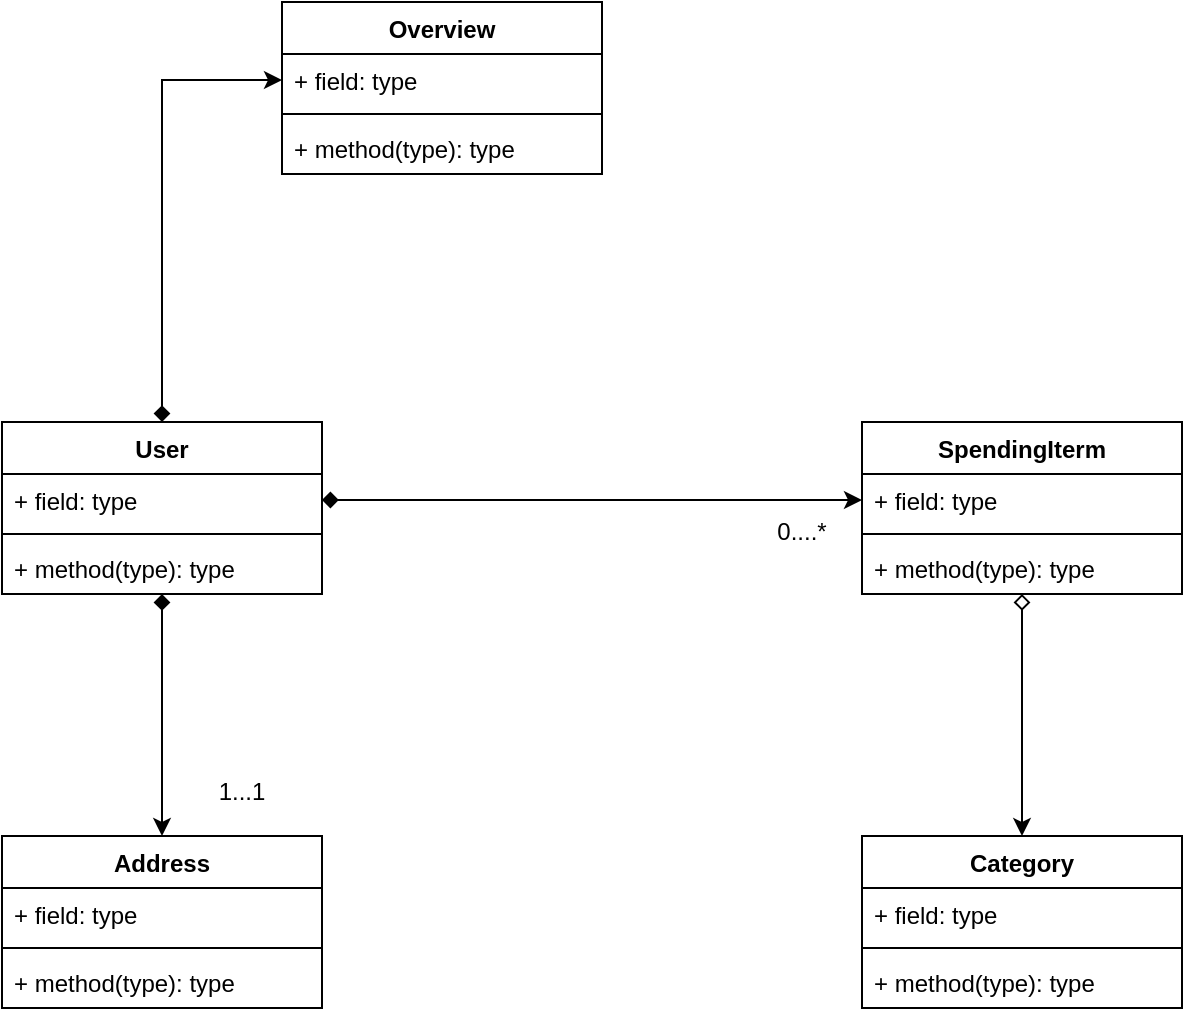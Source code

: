 <mxfile version="21.6.6" type="device" pages="2">
  <diagram id="qDs4zsgHsnW7HbFaQxwj" name="spendWhereV2 Class Diagram">
    <mxGraphModel dx="1434" dy="758" grid="1" gridSize="10" guides="1" tooltips="1" connect="1" arrows="1" fold="1" page="1" pageScale="1" pageWidth="850" pageHeight="1100" math="0" shadow="0">
      <root>
        <mxCell id="0" />
        <mxCell id="1" parent="0" />
        <mxCell id="nMCcHLCuzdzfKpNBrMgA-15" style="edgeStyle=orthogonalEdgeStyle;rounded=0;orthogonalLoop=1;jettySize=auto;html=1;entryX=0;entryY=0.5;entryDx=0;entryDy=0;startArrow=diamond;startFill=1;" edge="1" parent="1" source="01GERiBBcl2VuDs_CRFM-1" target="nMCcHLCuzdzfKpNBrMgA-12">
          <mxGeometry relative="1" as="geometry" />
        </mxCell>
        <mxCell id="01GERiBBcl2VuDs_CRFM-1" value="User" style="swimlane;fontStyle=1;align=center;verticalAlign=top;childLayout=stackLayout;horizontal=1;startSize=26;horizontalStack=0;resizeParent=1;resizeParentMax=0;resizeLast=0;collapsible=1;marginBottom=0;" parent="1" vertex="1">
          <mxGeometry x="80" y="300" width="160" height="86" as="geometry">
            <mxRectangle x="80" y="300" width="70" height="30" as="alternateBounds" />
          </mxGeometry>
        </mxCell>
        <mxCell id="01GERiBBcl2VuDs_CRFM-2" value="+ field: type" style="text;strokeColor=none;fillColor=none;align=left;verticalAlign=top;spacingLeft=4;spacingRight=4;overflow=hidden;rotatable=0;points=[[0,0.5],[1,0.5]];portConstraint=eastwest;" parent="01GERiBBcl2VuDs_CRFM-1" vertex="1">
          <mxGeometry y="26" width="160" height="26" as="geometry" />
        </mxCell>
        <mxCell id="01GERiBBcl2VuDs_CRFM-3" value="" style="line;strokeWidth=1;fillColor=none;align=left;verticalAlign=middle;spacingTop=-1;spacingLeft=3;spacingRight=3;rotatable=0;labelPosition=right;points=[];portConstraint=eastwest;strokeColor=inherit;" parent="01GERiBBcl2VuDs_CRFM-1" vertex="1">
          <mxGeometry y="52" width="160" height="8" as="geometry" />
        </mxCell>
        <mxCell id="01GERiBBcl2VuDs_CRFM-4" value="+ method(type): type" style="text;strokeColor=none;fillColor=none;align=left;verticalAlign=top;spacingLeft=4;spacingRight=4;overflow=hidden;rotatable=0;points=[[0,0.5],[1,0.5]];portConstraint=eastwest;" parent="01GERiBBcl2VuDs_CRFM-1" vertex="1">
          <mxGeometry y="60" width="160" height="26" as="geometry" />
        </mxCell>
        <mxCell id="ootzpRhRLvkWmLbnQWPY-32" style="edgeStyle=orthogonalEdgeStyle;rounded=0;orthogonalLoop=1;jettySize=auto;html=1;entryX=0.5;entryY=0;entryDx=0;entryDy=0;startArrow=diamond;startFill=0;" parent="1" source="ootzpRhRLvkWmLbnQWPY-1" target="ootzpRhRLvkWmLbnQWPY-9" edge="1">
          <mxGeometry relative="1" as="geometry" />
        </mxCell>
        <mxCell id="ootzpRhRLvkWmLbnQWPY-1" value="SpendingIterm" style="swimlane;fontStyle=1;align=center;verticalAlign=top;childLayout=stackLayout;horizontal=1;startSize=26;horizontalStack=0;resizeParent=1;resizeParentMax=0;resizeLast=0;collapsible=1;marginBottom=0;" parent="1" vertex="1">
          <mxGeometry x="510" y="300" width="160" height="86" as="geometry" />
        </mxCell>
        <mxCell id="ootzpRhRLvkWmLbnQWPY-2" value="+ field: type" style="text;strokeColor=none;fillColor=none;align=left;verticalAlign=top;spacingLeft=4;spacingRight=4;overflow=hidden;rotatable=0;points=[[0,0.5],[1,0.5]];portConstraint=eastwest;" parent="ootzpRhRLvkWmLbnQWPY-1" vertex="1">
          <mxGeometry y="26" width="160" height="26" as="geometry" />
        </mxCell>
        <mxCell id="ootzpRhRLvkWmLbnQWPY-3" value="" style="line;strokeWidth=1;fillColor=none;align=left;verticalAlign=middle;spacingTop=-1;spacingLeft=3;spacingRight=3;rotatable=0;labelPosition=right;points=[];portConstraint=eastwest;strokeColor=inherit;" parent="ootzpRhRLvkWmLbnQWPY-1" vertex="1">
          <mxGeometry y="52" width="160" height="8" as="geometry" />
        </mxCell>
        <mxCell id="ootzpRhRLvkWmLbnQWPY-4" value="+ method(type): type" style="text;strokeColor=none;fillColor=none;align=left;verticalAlign=top;spacingLeft=4;spacingRight=4;overflow=hidden;rotatable=0;points=[[0,0.5],[1,0.5]];portConstraint=eastwest;" parent="ootzpRhRLvkWmLbnQWPY-1" vertex="1">
          <mxGeometry y="60" width="160" height="26" as="geometry" />
        </mxCell>
        <mxCell id="ootzpRhRLvkWmLbnQWPY-30" style="edgeStyle=orthogonalEdgeStyle;rounded=0;orthogonalLoop=1;jettySize=auto;html=1;entryX=0.5;entryY=1;entryDx=0;entryDy=0;endArrow=diamond;endFill=1;startArrow=classic;startFill=1;" parent="1" source="ootzpRhRLvkWmLbnQWPY-5" target="01GERiBBcl2VuDs_CRFM-1" edge="1">
          <mxGeometry relative="1" as="geometry" />
        </mxCell>
        <mxCell id="ootzpRhRLvkWmLbnQWPY-5" value="Address" style="swimlane;fontStyle=1;align=center;verticalAlign=top;childLayout=stackLayout;horizontal=1;startSize=26;horizontalStack=0;resizeParent=1;resizeParentMax=0;resizeLast=0;collapsible=1;marginBottom=0;" parent="1" vertex="1">
          <mxGeometry x="80" y="507" width="160" height="86" as="geometry" />
        </mxCell>
        <mxCell id="ootzpRhRLvkWmLbnQWPY-6" value="+ field: type" style="text;strokeColor=none;fillColor=none;align=left;verticalAlign=top;spacingLeft=4;spacingRight=4;overflow=hidden;rotatable=0;points=[[0,0.5],[1,0.5]];portConstraint=eastwest;" parent="ootzpRhRLvkWmLbnQWPY-5" vertex="1">
          <mxGeometry y="26" width="160" height="26" as="geometry" />
        </mxCell>
        <mxCell id="ootzpRhRLvkWmLbnQWPY-7" value="" style="line;strokeWidth=1;fillColor=none;align=left;verticalAlign=middle;spacingTop=-1;spacingLeft=3;spacingRight=3;rotatable=0;labelPosition=right;points=[];portConstraint=eastwest;strokeColor=inherit;" parent="ootzpRhRLvkWmLbnQWPY-5" vertex="1">
          <mxGeometry y="52" width="160" height="8" as="geometry" />
        </mxCell>
        <mxCell id="ootzpRhRLvkWmLbnQWPY-8" value="+ method(type): type" style="text;strokeColor=none;fillColor=none;align=left;verticalAlign=top;spacingLeft=4;spacingRight=4;overflow=hidden;rotatable=0;points=[[0,0.5],[1,0.5]];portConstraint=eastwest;" parent="ootzpRhRLvkWmLbnQWPY-5" vertex="1">
          <mxGeometry y="60" width="160" height="26" as="geometry" />
        </mxCell>
        <mxCell id="ootzpRhRLvkWmLbnQWPY-9" value="Category" style="swimlane;fontStyle=1;align=center;verticalAlign=top;childLayout=stackLayout;horizontal=1;startSize=26;horizontalStack=0;resizeParent=1;resizeParentMax=0;resizeLast=0;collapsible=1;marginBottom=0;" parent="1" vertex="1">
          <mxGeometry x="510" y="507" width="160" height="86" as="geometry" />
        </mxCell>
        <mxCell id="ootzpRhRLvkWmLbnQWPY-10" value="+ field: type" style="text;strokeColor=none;fillColor=none;align=left;verticalAlign=top;spacingLeft=4;spacingRight=4;overflow=hidden;rotatable=0;points=[[0,0.5],[1,0.5]];portConstraint=eastwest;" parent="ootzpRhRLvkWmLbnQWPY-9" vertex="1">
          <mxGeometry y="26" width="160" height="26" as="geometry" />
        </mxCell>
        <mxCell id="ootzpRhRLvkWmLbnQWPY-11" value="" style="line;strokeWidth=1;fillColor=none;align=left;verticalAlign=middle;spacingTop=-1;spacingLeft=3;spacingRight=3;rotatable=0;labelPosition=right;points=[];portConstraint=eastwest;strokeColor=inherit;" parent="ootzpRhRLvkWmLbnQWPY-9" vertex="1">
          <mxGeometry y="52" width="160" height="8" as="geometry" />
        </mxCell>
        <mxCell id="ootzpRhRLvkWmLbnQWPY-12" value="+ method(type): type" style="text;strokeColor=none;fillColor=none;align=left;verticalAlign=top;spacingLeft=4;spacingRight=4;overflow=hidden;rotatable=0;points=[[0,0.5],[1,0.5]];portConstraint=eastwest;" parent="ootzpRhRLvkWmLbnQWPY-9" vertex="1">
          <mxGeometry y="60" width="160" height="26" as="geometry" />
        </mxCell>
        <mxCell id="ootzpRhRLvkWmLbnQWPY-13" style="edgeStyle=orthogonalEdgeStyle;rounded=0;orthogonalLoop=1;jettySize=auto;html=1;exitX=1;exitY=0.5;exitDx=0;exitDy=0;startArrow=diamond;startFill=1;sourcePerimeterSpacing=0;targetPerimeterSpacing=0;strokeWidth=1;" parent="1" source="01GERiBBcl2VuDs_CRFM-2" target="ootzpRhRLvkWmLbnQWPY-2" edge="1">
          <mxGeometry relative="1" as="geometry" />
        </mxCell>
        <mxCell id="ootzpRhRLvkWmLbnQWPY-18" value="0....*" style="text;html=1;strokeColor=none;fillColor=none;align=center;verticalAlign=middle;whiteSpace=wrap;rounded=0;" parent="1" vertex="1">
          <mxGeometry x="450" y="340" width="60" height="30" as="geometry" />
        </mxCell>
        <mxCell id="ootzpRhRLvkWmLbnQWPY-31" value="1...1" style="text;html=1;strokeColor=none;fillColor=none;align=center;verticalAlign=middle;whiteSpace=wrap;rounded=0;" parent="1" vertex="1">
          <mxGeometry x="170" y="470" width="60" height="30" as="geometry" />
        </mxCell>
        <mxCell id="nMCcHLCuzdzfKpNBrMgA-11" value="Overview" style="swimlane;fontStyle=1;align=center;verticalAlign=top;childLayout=stackLayout;horizontal=1;startSize=26;horizontalStack=0;resizeParent=1;resizeParentMax=0;resizeLast=0;collapsible=1;marginBottom=0;" vertex="1" parent="1">
          <mxGeometry x="220" y="90" width="160" height="86" as="geometry">
            <mxRectangle x="80" y="300" width="70" height="30" as="alternateBounds" />
          </mxGeometry>
        </mxCell>
        <mxCell id="nMCcHLCuzdzfKpNBrMgA-12" value="+ field: type" style="text;strokeColor=none;fillColor=none;align=left;verticalAlign=top;spacingLeft=4;spacingRight=4;overflow=hidden;rotatable=0;points=[[0,0.5],[1,0.5]];portConstraint=eastwest;" vertex="1" parent="nMCcHLCuzdzfKpNBrMgA-11">
          <mxGeometry y="26" width="160" height="26" as="geometry" />
        </mxCell>
        <mxCell id="nMCcHLCuzdzfKpNBrMgA-13" value="" style="line;strokeWidth=1;fillColor=none;align=left;verticalAlign=middle;spacingTop=-1;spacingLeft=3;spacingRight=3;rotatable=0;labelPosition=right;points=[];portConstraint=eastwest;strokeColor=inherit;" vertex="1" parent="nMCcHLCuzdzfKpNBrMgA-11">
          <mxGeometry y="52" width="160" height="8" as="geometry" />
        </mxCell>
        <mxCell id="nMCcHLCuzdzfKpNBrMgA-14" value="+ method(type): type" style="text;strokeColor=none;fillColor=none;align=left;verticalAlign=top;spacingLeft=4;spacingRight=4;overflow=hidden;rotatable=0;points=[[0,0.5],[1,0.5]];portConstraint=eastwest;" vertex="1" parent="nMCcHLCuzdzfKpNBrMgA-11">
          <mxGeometry y="60" width="160" height="26" as="geometry" />
        </mxCell>
      </root>
    </mxGraphModel>
  </diagram>
  <diagram id="NrD8xkDJZYaa0XfTvpq_" name="Archiecture View">
    <mxGraphModel dx="1434" dy="758" grid="1" gridSize="10" guides="1" tooltips="1" connect="1" arrows="1" fold="1" page="1" pageScale="1" pageWidth="850" pageHeight="1100" math="0" shadow="0">
      <root>
        <mxCell id="0" />
        <mxCell id="1" parent="0" />
        <mxCell id="5PgVQ-ImqTS7lXB6E8Hz-6" style="edgeStyle=orthogonalEdgeStyle;rounded=0;orthogonalLoop=1;jettySize=auto;html=1;exitX=0;exitY=0;exitDx=0;exitDy=82.5;exitPerimeter=0;entryX=1;entryY=0.75;entryDx=0;entryDy=0;" edge="1" parent="1" source="5PgVQ-ImqTS7lXB6E8Hz-1" target="5PgVQ-ImqTS7lXB6E8Hz-2">
          <mxGeometry relative="1" as="geometry" />
        </mxCell>
        <mxCell id="5PgVQ-ImqTS7lXB6E8Hz-1" value="MongoDB" style="shape=cylinder3;whiteSpace=wrap;html=1;boundedLbl=1;backgroundOutline=1;size=15;" vertex="1" parent="1">
          <mxGeometry x="610" y="420" width="150" height="120" as="geometry" />
        </mxCell>
        <mxCell id="5PgVQ-ImqTS7lXB6E8Hz-4" style="edgeStyle=orthogonalEdgeStyle;rounded=0;orthogonalLoop=1;jettySize=auto;html=1;exitX=1;exitY=0.25;exitDx=0;exitDy=0;entryX=0;entryY=0;entryDx=0;entryDy=37.5;entryPerimeter=0;" edge="1" parent="1" source="5PgVQ-ImqTS7lXB6E8Hz-2" target="5PgVQ-ImqTS7lXB6E8Hz-1">
          <mxGeometry relative="1" as="geometry">
            <Array as="points">
              <mxPoint x="370" y="458" />
              <mxPoint x="490" y="458" />
            </Array>
          </mxGeometry>
        </mxCell>
        <mxCell id="5PgVQ-ImqTS7lXB6E8Hz-8" style="edgeStyle=orthogonalEdgeStyle;rounded=0;orthogonalLoop=1;jettySize=auto;html=1;exitX=0.25;exitY=0;exitDx=0;exitDy=0;entryX=0.25;entryY=1;entryDx=0;entryDy=0;" edge="1" parent="1" source="5PgVQ-ImqTS7lXB6E8Hz-2" target="5PgVQ-ImqTS7lXB6E8Hz-7">
          <mxGeometry relative="1" as="geometry" />
        </mxCell>
        <mxCell id="5PgVQ-ImqTS7lXB6E8Hz-2" value="Data Access Layer" style="rounded=0;whiteSpace=wrap;html=1;" vertex="1" parent="1">
          <mxGeometry x="160" y="420" width="200" height="110" as="geometry" />
        </mxCell>
        <mxCell id="5PgVQ-ImqTS7lXB6E8Hz-9" style="edgeStyle=orthogonalEdgeStyle;rounded=0;orthogonalLoop=1;jettySize=auto;html=1;exitX=0.75;exitY=1;exitDx=0;exitDy=0;entryX=0.75;entryY=0;entryDx=0;entryDy=0;" edge="1" parent="1" source="5PgVQ-ImqTS7lXB6E8Hz-7" target="5PgVQ-ImqTS7lXB6E8Hz-2">
          <mxGeometry relative="1" as="geometry" />
        </mxCell>
        <mxCell id="5PgVQ-ImqTS7lXB6E8Hz-11" style="edgeStyle=orthogonalEdgeStyle;rounded=0;orthogonalLoop=1;jettySize=auto;html=1;exitX=0.25;exitY=0;exitDx=0;exitDy=0;entryX=0.25;entryY=1;entryDx=0;entryDy=0;" edge="1" parent="1" source="5PgVQ-ImqTS7lXB6E8Hz-7" target="5PgVQ-ImqTS7lXB6E8Hz-10">
          <mxGeometry relative="1" as="geometry" />
        </mxCell>
        <mxCell id="5PgVQ-ImqTS7lXB6E8Hz-7" value="Service Layer" style="rounded=0;whiteSpace=wrap;html=1;" vertex="1" parent="1">
          <mxGeometry x="160" y="250" width="200" height="100" as="geometry" />
        </mxCell>
        <mxCell id="5PgVQ-ImqTS7lXB6E8Hz-12" style="edgeStyle=orthogonalEdgeStyle;rounded=0;orthogonalLoop=1;jettySize=auto;html=1;exitX=0.75;exitY=1;exitDx=0;exitDy=0;entryX=0.75;entryY=0;entryDx=0;entryDy=0;" edge="1" parent="1" source="5PgVQ-ImqTS7lXB6E8Hz-10" target="5PgVQ-ImqTS7lXB6E8Hz-7">
          <mxGeometry relative="1" as="geometry" />
        </mxCell>
        <mxCell id="5PgVQ-ImqTS7lXB6E8Hz-10" value="API layer" style="rounded=0;whiteSpace=wrap;html=1;" vertex="1" parent="1">
          <mxGeometry x="160" y="70" width="200" height="100" as="geometry" />
        </mxCell>
        <mxCell id="5PgVQ-ImqTS7lXB6E8Hz-13" value="Client" style="shape=umlActor;verticalLabelPosition=bottom;verticalAlign=top;html=1;outlineConnect=0;" vertex="1" parent="1">
          <mxGeometry x="650" y="60" width="70" height="120" as="geometry" />
        </mxCell>
        <mxCell id="5PgVQ-ImqTS7lXB6E8Hz-17" value="" style="endArrow=classic;html=1;rounded=0;" edge="1" parent="1">
          <mxGeometry width="50" height="50" relative="1" as="geometry">
            <mxPoint x="425" y="110" as="sourcePoint" />
            <mxPoint x="610" y="110" as="targetPoint" />
            <Array as="points">
              <mxPoint x="475" y="110" />
            </Array>
          </mxGeometry>
        </mxCell>
        <mxCell id="5PgVQ-ImqTS7lXB6E8Hz-18" value="" style="endArrow=none;html=1;rounded=0;startArrow=classic;startFill=1;endFill=0;" edge="1" parent="1">
          <mxGeometry width="50" height="50" relative="1" as="geometry">
            <mxPoint x="425" y="150" as="sourcePoint" />
            <mxPoint x="610" y="150" as="targetPoint" />
            <Array as="points">
              <mxPoint x="475" y="150" />
            </Array>
          </mxGeometry>
        </mxCell>
        <mxCell id="5PgVQ-ImqTS7lXB6E8Hz-19" value="CRUD OPERATION" style="shape=note;whiteSpace=wrap;html=1;backgroundOutline=1;darkOpacity=0.05;" vertex="1" parent="1">
          <mxGeometry x="70" y="70" width="80" height="100" as="geometry" />
        </mxCell>
      </root>
    </mxGraphModel>
  </diagram>
</mxfile>
